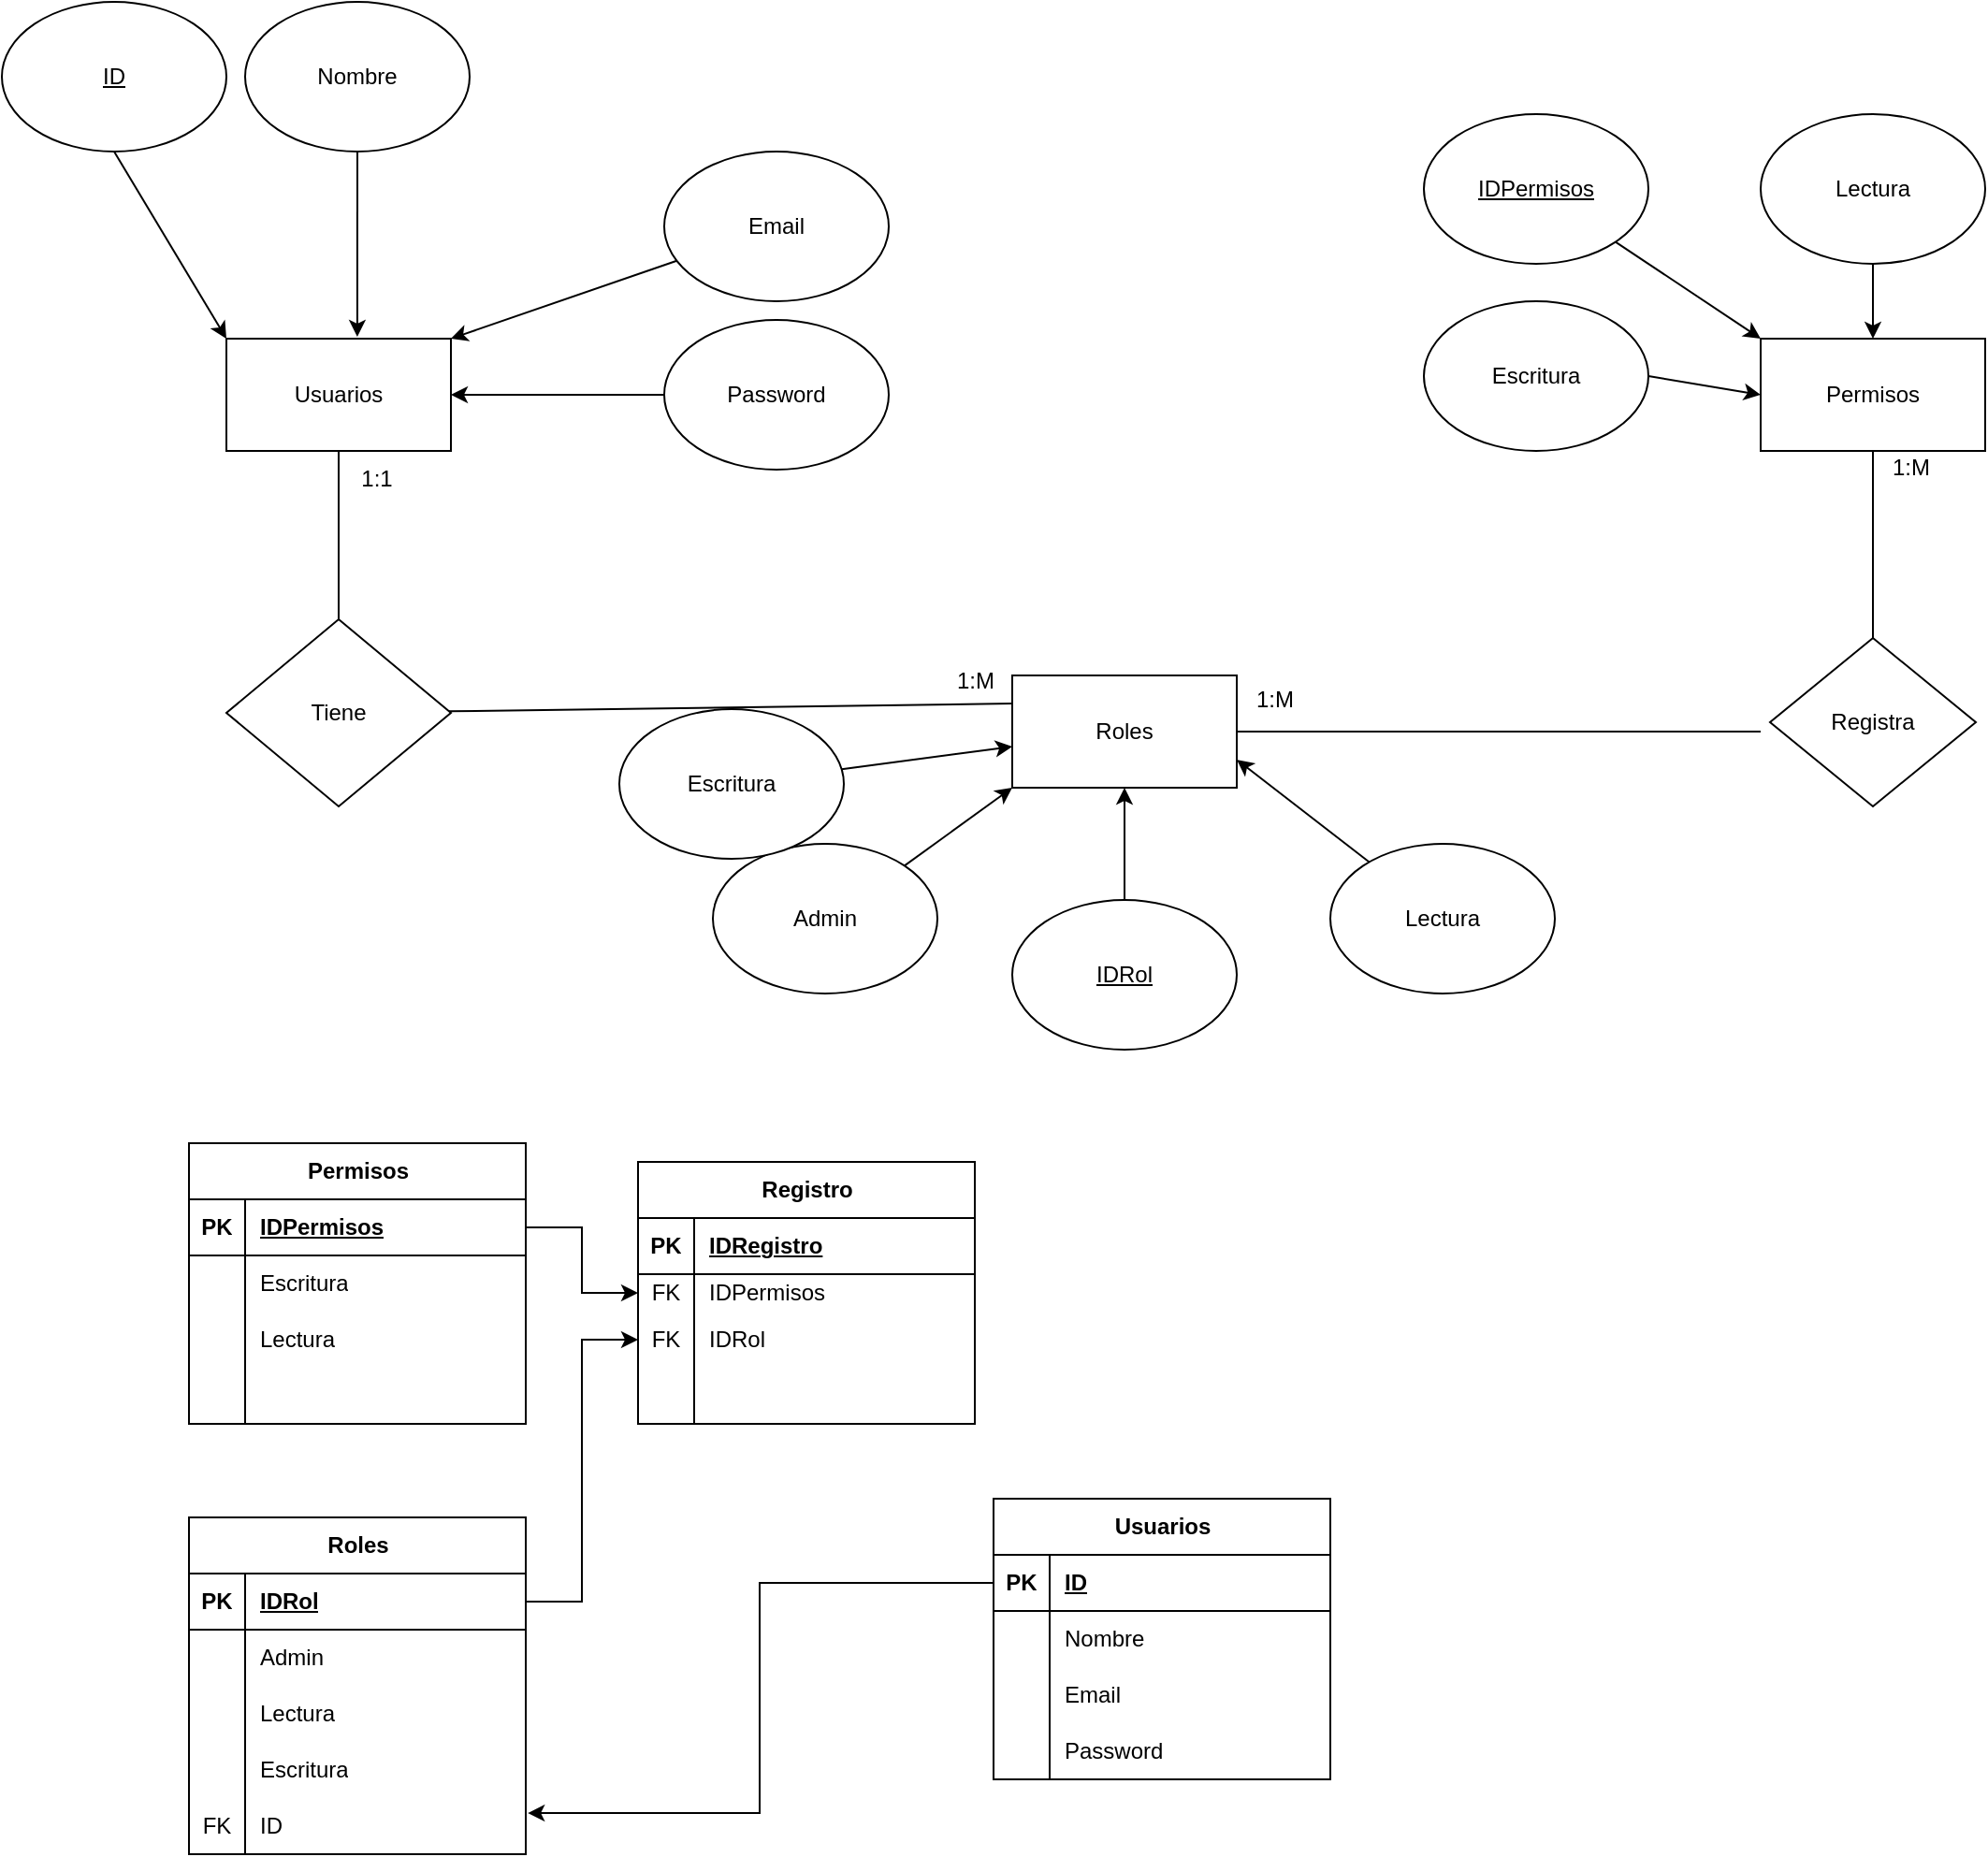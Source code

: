 <mxfile version="22.1.11" type="device">
  <diagram name="Página-1" id="c9V-6BTvO3xzOHSJfLtY">
    <mxGraphModel dx="1434" dy="800" grid="1" gridSize="10" guides="1" tooltips="1" connect="1" arrows="1" fold="1" page="1" pageScale="1" pageWidth="1169" pageHeight="827" math="0" shadow="0">
      <root>
        <mxCell id="0" />
        <mxCell id="1" parent="0" />
        <mxCell id="kAkx5yTJegQmwKcEiF8h-29" style="rounded=0;orthogonalLoop=1;jettySize=auto;html=1;entryX=0.5;entryY=0;entryDx=0;entryDy=0;endArrow=none;endFill=0;" parent="1" source="kAkx5yTJegQmwKcEiF8h-1" target="kAkx5yTJegQmwKcEiF8h-13" edge="1">
          <mxGeometry relative="1" as="geometry" />
        </mxCell>
        <mxCell id="kAkx5yTJegQmwKcEiF8h-1" value="Usuarios" style="rounded=0;whiteSpace=wrap;html=1;" parent="1" vertex="1">
          <mxGeometry x="120" y="330" width="120" height="60" as="geometry" />
        </mxCell>
        <mxCell id="kAkx5yTJegQmwKcEiF8h-8" style="rounded=0;orthogonalLoop=1;jettySize=auto;html=1;exitX=0.5;exitY=1;exitDx=0;exitDy=0;entryX=0;entryY=0;entryDx=0;entryDy=0;" parent="1" source="kAkx5yTJegQmwKcEiF8h-2" target="kAkx5yTJegQmwKcEiF8h-1" edge="1">
          <mxGeometry relative="1" as="geometry" />
        </mxCell>
        <mxCell id="kAkx5yTJegQmwKcEiF8h-2" value="&lt;u&gt;ID&lt;/u&gt;" style="ellipse;whiteSpace=wrap;html=1;" parent="1" vertex="1">
          <mxGeometry y="150" width="120" height="80" as="geometry" />
        </mxCell>
        <mxCell id="kAkx5yTJegQmwKcEiF8h-3" value="Nombre" style="ellipse;whiteSpace=wrap;html=1;" parent="1" vertex="1">
          <mxGeometry x="130" y="150" width="120" height="80" as="geometry" />
        </mxCell>
        <mxCell id="kAkx5yTJegQmwKcEiF8h-11" style="rounded=0;orthogonalLoop=1;jettySize=auto;html=1;entryX=1;entryY=0;entryDx=0;entryDy=0;" parent="1" source="kAkx5yTJegQmwKcEiF8h-5" target="kAkx5yTJegQmwKcEiF8h-1" edge="1">
          <mxGeometry relative="1" as="geometry" />
        </mxCell>
        <mxCell id="kAkx5yTJegQmwKcEiF8h-5" value="Email" style="ellipse;whiteSpace=wrap;html=1;" parent="1" vertex="1">
          <mxGeometry x="354" y="230" width="120" height="80" as="geometry" />
        </mxCell>
        <mxCell id="kAkx5yTJegQmwKcEiF8h-12" style="rounded=0;orthogonalLoop=1;jettySize=auto;html=1;entryX=1;entryY=0.5;entryDx=0;entryDy=0;" parent="1" source="kAkx5yTJegQmwKcEiF8h-6" target="kAkx5yTJegQmwKcEiF8h-1" edge="1">
          <mxGeometry relative="1" as="geometry" />
        </mxCell>
        <mxCell id="kAkx5yTJegQmwKcEiF8h-6" value="Password" style="ellipse;whiteSpace=wrap;html=1;" parent="1" vertex="1">
          <mxGeometry x="354" y="320" width="120" height="80" as="geometry" />
        </mxCell>
        <mxCell id="kAkx5yTJegQmwKcEiF8h-9" style="rounded=0;orthogonalLoop=1;jettySize=auto;html=1;exitX=0.5;exitY=1;exitDx=0;exitDy=0;entryX=0.583;entryY=-0.017;entryDx=0;entryDy=0;entryPerimeter=0;" parent="1" source="kAkx5yTJegQmwKcEiF8h-3" target="kAkx5yTJegQmwKcEiF8h-1" edge="1">
          <mxGeometry relative="1" as="geometry" />
        </mxCell>
        <mxCell id="kAkx5yTJegQmwKcEiF8h-30" style="rounded=0;orthogonalLoop=1;jettySize=auto;html=1;endArrow=none;endFill=0;entryX=0;entryY=0.25;entryDx=0;entryDy=0;" parent="1" source="kAkx5yTJegQmwKcEiF8h-13" target="kAkx5yTJegQmwKcEiF8h-14" edge="1">
          <mxGeometry relative="1" as="geometry">
            <mxPoint x="530" y="530" as="targetPoint" />
          </mxGeometry>
        </mxCell>
        <mxCell id="kAkx5yTJegQmwKcEiF8h-13" value="Tiene" style="rhombus;whiteSpace=wrap;html=1;" parent="1" vertex="1">
          <mxGeometry x="120" y="480" width="120" height="100" as="geometry" />
        </mxCell>
        <mxCell id="kAkx5yTJegQmwKcEiF8h-14" value="Roles" style="rounded=0;whiteSpace=wrap;html=1;" parent="1" vertex="1">
          <mxGeometry x="540" y="510" width="120" height="60" as="geometry" />
        </mxCell>
        <mxCell id="kAkx5yTJegQmwKcEiF8h-32" style="edgeStyle=orthogonalEdgeStyle;rounded=0;orthogonalLoop=1;jettySize=auto;html=1;entryX=0.5;entryY=1;entryDx=0;entryDy=0;endArrow=none;endFill=0;" parent="1" source="kAkx5yTJegQmwKcEiF8h-15" target="kAkx5yTJegQmwKcEiF8h-16" edge="1">
          <mxGeometry relative="1" as="geometry" />
        </mxCell>
        <mxCell id="kAkx5yTJegQmwKcEiF8h-15" value="Registra" style="rhombus;whiteSpace=wrap;html=1;" parent="1" vertex="1">
          <mxGeometry x="945" y="490" width="110" height="90" as="geometry" />
        </mxCell>
        <mxCell id="kAkx5yTJegQmwKcEiF8h-16" value="Permisos" style="rounded=0;whiteSpace=wrap;html=1;" parent="1" vertex="1">
          <mxGeometry x="940" y="330" width="120" height="60" as="geometry" />
        </mxCell>
        <mxCell id="kAkx5yTJegQmwKcEiF8h-21" style="rounded=0;orthogonalLoop=1;jettySize=auto;html=1;entryX=0;entryY=0;entryDx=0;entryDy=0;" parent="1" source="kAkx5yTJegQmwKcEiF8h-17" target="kAkx5yTJegQmwKcEiF8h-16" edge="1">
          <mxGeometry relative="1" as="geometry" />
        </mxCell>
        <mxCell id="kAkx5yTJegQmwKcEiF8h-17" value="&lt;u&gt;IDPermisos&lt;/u&gt;" style="ellipse;whiteSpace=wrap;html=1;" parent="1" vertex="1">
          <mxGeometry x="760" y="210" width="120" height="80" as="geometry" />
        </mxCell>
        <mxCell id="kAkx5yTJegQmwKcEiF8h-22" style="edgeStyle=orthogonalEdgeStyle;rounded=0;orthogonalLoop=1;jettySize=auto;html=1;entryX=0.5;entryY=0;entryDx=0;entryDy=0;" parent="1" source="kAkx5yTJegQmwKcEiF8h-18" target="kAkx5yTJegQmwKcEiF8h-16" edge="1">
          <mxGeometry relative="1" as="geometry" />
        </mxCell>
        <mxCell id="kAkx5yTJegQmwKcEiF8h-18" value="Lectura" style="ellipse;whiteSpace=wrap;html=1;" parent="1" vertex="1">
          <mxGeometry x="940" y="210" width="120" height="80" as="geometry" />
        </mxCell>
        <mxCell id="kAkx5yTJegQmwKcEiF8h-20" style="rounded=0;orthogonalLoop=1;jettySize=auto;html=1;exitX=1;exitY=0.5;exitDx=0;exitDy=0;entryX=0;entryY=0.5;entryDx=0;entryDy=0;" parent="1" source="kAkx5yTJegQmwKcEiF8h-19" target="kAkx5yTJegQmwKcEiF8h-16" edge="1">
          <mxGeometry relative="1" as="geometry" />
        </mxCell>
        <mxCell id="kAkx5yTJegQmwKcEiF8h-19" value="Escritura" style="ellipse;whiteSpace=wrap;html=1;" parent="1" vertex="1">
          <mxGeometry x="760" y="310" width="120" height="80" as="geometry" />
        </mxCell>
        <mxCell id="kAkx5yTJegQmwKcEiF8h-26" style="rounded=0;orthogonalLoop=1;jettySize=auto;html=1;exitX=1;exitY=0;exitDx=0;exitDy=0;entryX=0;entryY=1;entryDx=0;entryDy=0;" parent="1" source="kAkx5yTJegQmwKcEiF8h-23" target="kAkx5yTJegQmwKcEiF8h-14" edge="1">
          <mxGeometry relative="1" as="geometry" />
        </mxCell>
        <mxCell id="kAkx5yTJegQmwKcEiF8h-23" value="Admin" style="ellipse;whiteSpace=wrap;html=1;" parent="1" vertex="1">
          <mxGeometry x="380" y="600" width="120" height="80" as="geometry" />
        </mxCell>
        <mxCell id="kAkx5yTJegQmwKcEiF8h-27" style="edgeStyle=orthogonalEdgeStyle;rounded=0;orthogonalLoop=1;jettySize=auto;html=1;exitX=0.5;exitY=0;exitDx=0;exitDy=0;entryX=0.5;entryY=1;entryDx=0;entryDy=0;" parent="1" source="kAkx5yTJegQmwKcEiF8h-24" target="kAkx5yTJegQmwKcEiF8h-14" edge="1">
          <mxGeometry relative="1" as="geometry" />
        </mxCell>
        <mxCell id="kAkx5yTJegQmwKcEiF8h-24" value="&lt;u&gt;IDRol&lt;/u&gt;" style="ellipse;whiteSpace=wrap;html=1;" parent="1" vertex="1">
          <mxGeometry x="540" y="630" width="120" height="80" as="geometry" />
        </mxCell>
        <mxCell id="kAkx5yTJegQmwKcEiF8h-28" style="rounded=0;orthogonalLoop=1;jettySize=auto;html=1;entryX=1;entryY=0.75;entryDx=0;entryDy=0;" parent="1" source="kAkx5yTJegQmwKcEiF8h-25" target="kAkx5yTJegQmwKcEiF8h-14" edge="1">
          <mxGeometry relative="1" as="geometry" />
        </mxCell>
        <mxCell id="kAkx5yTJegQmwKcEiF8h-25" value="Lectura" style="ellipse;whiteSpace=wrap;html=1;" parent="1" vertex="1">
          <mxGeometry x="710" y="600" width="120" height="80" as="geometry" />
        </mxCell>
        <mxCell id="kAkx5yTJegQmwKcEiF8h-31" style="rounded=0;orthogonalLoop=1;jettySize=auto;html=1;startArrow=none;startFill=0;endArrow=none;endFill=0;" parent="1" source="kAkx5yTJegQmwKcEiF8h-14" edge="1">
          <mxGeometry relative="1" as="geometry">
            <mxPoint x="940" y="540" as="targetPoint" />
          </mxGeometry>
        </mxCell>
        <mxCell id="kAkx5yTJegQmwKcEiF8h-33" value="1:1" style="text;html=1;align=center;verticalAlign=middle;resizable=0;points=[];autosize=1;strokeColor=none;fillColor=none;" parent="1" vertex="1">
          <mxGeometry x="180" y="390" width="40" height="30" as="geometry" />
        </mxCell>
        <mxCell id="kAkx5yTJegQmwKcEiF8h-34" value="1:M" style="text;html=1;align=center;verticalAlign=middle;resizable=0;points=[];autosize=1;strokeColor=none;fillColor=none;" parent="1" vertex="1">
          <mxGeometry x="500" y="498" width="40" height="30" as="geometry" />
        </mxCell>
        <mxCell id="kAkx5yTJegQmwKcEiF8h-35" value="1:M" style="text;html=1;align=center;verticalAlign=middle;resizable=0;points=[];autosize=1;strokeColor=none;fillColor=none;" parent="1" vertex="1">
          <mxGeometry x="660" y="508" width="40" height="30" as="geometry" />
        </mxCell>
        <mxCell id="kAkx5yTJegQmwKcEiF8h-36" value="1:M" style="text;html=1;align=center;verticalAlign=middle;resizable=0;points=[];autosize=1;strokeColor=none;fillColor=none;" parent="1" vertex="1">
          <mxGeometry x="1000" y="384" width="40" height="30" as="geometry" />
        </mxCell>
        <mxCell id="kAkx5yTJegQmwKcEiF8h-39" value="Permisos" style="shape=table;startSize=30;container=1;collapsible=1;childLayout=tableLayout;fixedRows=1;rowLines=0;fontStyle=1;align=center;resizeLast=1;html=1;" parent="1" vertex="1">
          <mxGeometry x="100" y="760" width="180" height="150" as="geometry">
            <mxRectangle x="20" y="750" width="90" height="30" as="alternateBounds" />
          </mxGeometry>
        </mxCell>
        <mxCell id="kAkx5yTJegQmwKcEiF8h-40" value="" style="shape=tableRow;horizontal=0;startSize=0;swimlaneHead=0;swimlaneBody=0;fillColor=none;collapsible=0;dropTarget=0;points=[[0,0.5],[1,0.5]];portConstraint=eastwest;top=0;left=0;right=0;bottom=1;" parent="kAkx5yTJegQmwKcEiF8h-39" vertex="1">
          <mxGeometry y="30" width="180" height="30" as="geometry" />
        </mxCell>
        <mxCell id="kAkx5yTJegQmwKcEiF8h-41" value="PK" style="shape=partialRectangle;connectable=0;fillColor=none;top=0;left=0;bottom=0;right=0;fontStyle=1;overflow=hidden;whiteSpace=wrap;html=1;" parent="kAkx5yTJegQmwKcEiF8h-40" vertex="1">
          <mxGeometry width="30" height="30" as="geometry">
            <mxRectangle width="30" height="30" as="alternateBounds" />
          </mxGeometry>
        </mxCell>
        <mxCell id="kAkx5yTJegQmwKcEiF8h-42" value="IDPermisos" style="shape=partialRectangle;connectable=0;fillColor=none;top=0;left=0;bottom=0;right=0;align=left;spacingLeft=6;fontStyle=5;overflow=hidden;whiteSpace=wrap;html=1;" parent="kAkx5yTJegQmwKcEiF8h-40" vertex="1">
          <mxGeometry x="30" width="150" height="30" as="geometry">
            <mxRectangle width="150" height="30" as="alternateBounds" />
          </mxGeometry>
        </mxCell>
        <mxCell id="kAkx5yTJegQmwKcEiF8h-43" value="" style="shape=tableRow;horizontal=0;startSize=0;swimlaneHead=0;swimlaneBody=0;fillColor=none;collapsible=0;dropTarget=0;points=[[0,0.5],[1,0.5]];portConstraint=eastwest;top=0;left=0;right=0;bottom=0;" parent="kAkx5yTJegQmwKcEiF8h-39" vertex="1">
          <mxGeometry y="60" width="180" height="30" as="geometry" />
        </mxCell>
        <mxCell id="kAkx5yTJegQmwKcEiF8h-44" value="" style="shape=partialRectangle;connectable=0;fillColor=none;top=0;left=0;bottom=0;right=0;editable=1;overflow=hidden;whiteSpace=wrap;html=1;" parent="kAkx5yTJegQmwKcEiF8h-43" vertex="1">
          <mxGeometry width="30" height="30" as="geometry">
            <mxRectangle width="30" height="30" as="alternateBounds" />
          </mxGeometry>
        </mxCell>
        <mxCell id="kAkx5yTJegQmwKcEiF8h-45" value="Escritura" style="shape=partialRectangle;connectable=0;fillColor=none;top=0;left=0;bottom=0;right=0;align=left;spacingLeft=6;overflow=hidden;whiteSpace=wrap;html=1;" parent="kAkx5yTJegQmwKcEiF8h-43" vertex="1">
          <mxGeometry x="30" width="150" height="30" as="geometry">
            <mxRectangle width="150" height="30" as="alternateBounds" />
          </mxGeometry>
        </mxCell>
        <mxCell id="kAkx5yTJegQmwKcEiF8h-46" value="" style="shape=tableRow;horizontal=0;startSize=0;swimlaneHead=0;swimlaneBody=0;fillColor=none;collapsible=0;dropTarget=0;points=[[0,0.5],[1,0.5]];portConstraint=eastwest;top=0;left=0;right=0;bottom=0;" parent="kAkx5yTJegQmwKcEiF8h-39" vertex="1">
          <mxGeometry y="90" width="180" height="30" as="geometry" />
        </mxCell>
        <mxCell id="kAkx5yTJegQmwKcEiF8h-47" value="" style="shape=partialRectangle;connectable=0;fillColor=none;top=0;left=0;bottom=0;right=0;editable=1;overflow=hidden;whiteSpace=wrap;html=1;" parent="kAkx5yTJegQmwKcEiF8h-46" vertex="1">
          <mxGeometry width="30" height="30" as="geometry">
            <mxRectangle width="30" height="30" as="alternateBounds" />
          </mxGeometry>
        </mxCell>
        <mxCell id="kAkx5yTJegQmwKcEiF8h-48" value="Lectura" style="shape=partialRectangle;connectable=0;fillColor=none;top=0;left=0;bottom=0;right=0;align=left;spacingLeft=6;overflow=hidden;whiteSpace=wrap;html=1;" parent="kAkx5yTJegQmwKcEiF8h-46" vertex="1">
          <mxGeometry x="30" width="150" height="30" as="geometry">
            <mxRectangle width="150" height="30" as="alternateBounds" />
          </mxGeometry>
        </mxCell>
        <mxCell id="kAkx5yTJegQmwKcEiF8h-49" value="" style="shape=tableRow;horizontal=0;startSize=0;swimlaneHead=0;swimlaneBody=0;fillColor=none;collapsible=0;dropTarget=0;points=[[0,0.5],[1,0.5]];portConstraint=eastwest;top=0;left=0;right=0;bottom=0;" parent="kAkx5yTJegQmwKcEiF8h-39" vertex="1">
          <mxGeometry y="120" width="180" height="30" as="geometry" />
        </mxCell>
        <mxCell id="kAkx5yTJegQmwKcEiF8h-50" value="" style="shape=partialRectangle;connectable=0;fillColor=none;top=0;left=0;bottom=0;right=0;editable=1;overflow=hidden;whiteSpace=wrap;html=1;" parent="kAkx5yTJegQmwKcEiF8h-49" vertex="1">
          <mxGeometry width="30" height="30" as="geometry">
            <mxRectangle width="30" height="30" as="alternateBounds" />
          </mxGeometry>
        </mxCell>
        <mxCell id="kAkx5yTJegQmwKcEiF8h-51" value="" style="shape=partialRectangle;connectable=0;fillColor=none;top=0;left=0;bottom=0;right=0;align=left;spacingLeft=6;overflow=hidden;whiteSpace=wrap;html=1;" parent="kAkx5yTJegQmwKcEiF8h-49" vertex="1">
          <mxGeometry x="30" width="150" height="30" as="geometry">
            <mxRectangle width="150" height="30" as="alternateBounds" />
          </mxGeometry>
        </mxCell>
        <mxCell id="kAkx5yTJegQmwKcEiF8h-53" value="Roles" style="shape=table;startSize=30;container=1;collapsible=1;childLayout=tableLayout;fixedRows=1;rowLines=0;fontStyle=1;align=center;resizeLast=1;html=1;" parent="1" vertex="1">
          <mxGeometry x="100" y="960" width="180" height="180" as="geometry" />
        </mxCell>
        <mxCell id="kAkx5yTJegQmwKcEiF8h-54" value="" style="shape=tableRow;horizontal=0;startSize=0;swimlaneHead=0;swimlaneBody=0;fillColor=none;collapsible=0;dropTarget=0;points=[[0,0.5],[1,0.5]];portConstraint=eastwest;top=0;left=0;right=0;bottom=1;" parent="kAkx5yTJegQmwKcEiF8h-53" vertex="1">
          <mxGeometry y="30" width="180" height="30" as="geometry" />
        </mxCell>
        <mxCell id="kAkx5yTJegQmwKcEiF8h-55" value="PK" style="shape=partialRectangle;connectable=0;fillColor=none;top=0;left=0;bottom=0;right=0;fontStyle=1;overflow=hidden;whiteSpace=wrap;html=1;" parent="kAkx5yTJegQmwKcEiF8h-54" vertex="1">
          <mxGeometry width="30" height="30" as="geometry">
            <mxRectangle width="30" height="30" as="alternateBounds" />
          </mxGeometry>
        </mxCell>
        <mxCell id="kAkx5yTJegQmwKcEiF8h-56" value="IDRol" style="shape=partialRectangle;connectable=0;fillColor=none;top=0;left=0;bottom=0;right=0;align=left;spacingLeft=6;fontStyle=5;overflow=hidden;whiteSpace=wrap;html=1;" parent="kAkx5yTJegQmwKcEiF8h-54" vertex="1">
          <mxGeometry x="30" width="150" height="30" as="geometry">
            <mxRectangle width="150" height="30" as="alternateBounds" />
          </mxGeometry>
        </mxCell>
        <mxCell id="kAkx5yTJegQmwKcEiF8h-57" value="" style="shape=tableRow;horizontal=0;startSize=0;swimlaneHead=0;swimlaneBody=0;fillColor=none;collapsible=0;dropTarget=0;points=[[0,0.5],[1,0.5]];portConstraint=eastwest;top=0;left=0;right=0;bottom=0;" parent="kAkx5yTJegQmwKcEiF8h-53" vertex="1">
          <mxGeometry y="60" width="180" height="30" as="geometry" />
        </mxCell>
        <mxCell id="kAkx5yTJegQmwKcEiF8h-58" value="" style="shape=partialRectangle;connectable=0;fillColor=none;top=0;left=0;bottom=0;right=0;editable=1;overflow=hidden;whiteSpace=wrap;html=1;" parent="kAkx5yTJegQmwKcEiF8h-57" vertex="1">
          <mxGeometry width="30" height="30" as="geometry">
            <mxRectangle width="30" height="30" as="alternateBounds" />
          </mxGeometry>
        </mxCell>
        <mxCell id="kAkx5yTJegQmwKcEiF8h-59" value="Admin" style="shape=partialRectangle;connectable=0;fillColor=none;top=0;left=0;bottom=0;right=0;align=left;spacingLeft=6;overflow=hidden;whiteSpace=wrap;html=1;" parent="kAkx5yTJegQmwKcEiF8h-57" vertex="1">
          <mxGeometry x="30" width="150" height="30" as="geometry">
            <mxRectangle width="150" height="30" as="alternateBounds" />
          </mxGeometry>
        </mxCell>
        <mxCell id="bF0xZEjg1iMYaEDjIFe1-5" value="" style="shape=tableRow;horizontal=0;startSize=0;swimlaneHead=0;swimlaneBody=0;fillColor=none;collapsible=0;dropTarget=0;points=[[0,0.5],[1,0.5]];portConstraint=eastwest;top=0;left=0;right=0;bottom=0;" vertex="1" parent="kAkx5yTJegQmwKcEiF8h-53">
          <mxGeometry y="90" width="180" height="30" as="geometry" />
        </mxCell>
        <mxCell id="bF0xZEjg1iMYaEDjIFe1-6" value="" style="shape=partialRectangle;connectable=0;fillColor=none;top=0;left=0;bottom=0;right=0;editable=1;overflow=hidden;whiteSpace=wrap;html=1;" vertex="1" parent="bF0xZEjg1iMYaEDjIFe1-5">
          <mxGeometry width="30" height="30" as="geometry">
            <mxRectangle width="30" height="30" as="alternateBounds" />
          </mxGeometry>
        </mxCell>
        <mxCell id="bF0xZEjg1iMYaEDjIFe1-7" value="Lectura" style="shape=partialRectangle;connectable=0;fillColor=none;top=0;left=0;bottom=0;right=0;align=left;spacingLeft=6;overflow=hidden;whiteSpace=wrap;html=1;" vertex="1" parent="bF0xZEjg1iMYaEDjIFe1-5">
          <mxGeometry x="30" width="150" height="30" as="geometry">
            <mxRectangle width="150" height="30" as="alternateBounds" />
          </mxGeometry>
        </mxCell>
        <mxCell id="kAkx5yTJegQmwKcEiF8h-60" value="" style="shape=tableRow;horizontal=0;startSize=0;swimlaneHead=0;swimlaneBody=0;fillColor=none;collapsible=0;dropTarget=0;points=[[0,0.5],[1,0.5]];portConstraint=eastwest;top=0;left=0;right=0;bottom=0;" parent="kAkx5yTJegQmwKcEiF8h-53" vertex="1">
          <mxGeometry y="120" width="180" height="30" as="geometry" />
        </mxCell>
        <mxCell id="kAkx5yTJegQmwKcEiF8h-61" value="" style="shape=partialRectangle;connectable=0;fillColor=none;top=0;left=0;bottom=0;right=0;editable=1;overflow=hidden;whiteSpace=wrap;html=1;" parent="kAkx5yTJegQmwKcEiF8h-60" vertex="1">
          <mxGeometry width="30" height="30" as="geometry">
            <mxRectangle width="30" height="30" as="alternateBounds" />
          </mxGeometry>
        </mxCell>
        <mxCell id="kAkx5yTJegQmwKcEiF8h-62" value="Escritura" style="shape=partialRectangle;connectable=0;fillColor=none;top=0;left=0;bottom=0;right=0;align=left;spacingLeft=6;overflow=hidden;whiteSpace=wrap;html=1;" parent="kAkx5yTJegQmwKcEiF8h-60" vertex="1">
          <mxGeometry x="30" width="150" height="30" as="geometry">
            <mxRectangle width="150" height="30" as="alternateBounds" />
          </mxGeometry>
        </mxCell>
        <mxCell id="kAkx5yTJegQmwKcEiF8h-63" value="" style="shape=tableRow;horizontal=0;startSize=0;swimlaneHead=0;swimlaneBody=0;fillColor=none;collapsible=0;dropTarget=0;points=[[0,0.5],[1,0.5]];portConstraint=eastwest;top=0;left=0;right=0;bottom=0;" parent="kAkx5yTJegQmwKcEiF8h-53" vertex="1">
          <mxGeometry y="150" width="180" height="30" as="geometry" />
        </mxCell>
        <mxCell id="kAkx5yTJegQmwKcEiF8h-64" value="FK" style="shape=partialRectangle;connectable=0;fillColor=none;top=0;left=0;bottom=0;right=0;editable=1;overflow=hidden;whiteSpace=wrap;html=1;" parent="kAkx5yTJegQmwKcEiF8h-63" vertex="1">
          <mxGeometry width="30" height="30" as="geometry">
            <mxRectangle width="30" height="30" as="alternateBounds" />
          </mxGeometry>
        </mxCell>
        <mxCell id="kAkx5yTJegQmwKcEiF8h-65" value="ID" style="shape=partialRectangle;connectable=0;fillColor=none;top=0;left=0;bottom=0;right=0;align=left;spacingLeft=6;overflow=hidden;whiteSpace=wrap;html=1;" parent="kAkx5yTJegQmwKcEiF8h-63" vertex="1">
          <mxGeometry x="30" width="150" height="30" as="geometry">
            <mxRectangle width="150" height="30" as="alternateBounds" />
          </mxGeometry>
        </mxCell>
        <mxCell id="kAkx5yTJegQmwKcEiF8h-66" value="Usuarios" style="shape=table;startSize=30;container=1;collapsible=1;childLayout=tableLayout;fixedRows=1;rowLines=0;fontStyle=1;align=center;resizeLast=1;html=1;" parent="1" vertex="1">
          <mxGeometry x="530" y="950" width="180" height="150" as="geometry" />
        </mxCell>
        <mxCell id="kAkx5yTJegQmwKcEiF8h-67" value="" style="shape=tableRow;horizontal=0;startSize=0;swimlaneHead=0;swimlaneBody=0;fillColor=none;collapsible=0;dropTarget=0;points=[[0,0.5],[1,0.5]];portConstraint=eastwest;top=0;left=0;right=0;bottom=1;" parent="kAkx5yTJegQmwKcEiF8h-66" vertex="1">
          <mxGeometry y="30" width="180" height="30" as="geometry" />
        </mxCell>
        <mxCell id="kAkx5yTJegQmwKcEiF8h-68" value="PK" style="shape=partialRectangle;connectable=0;fillColor=none;top=0;left=0;bottom=0;right=0;fontStyle=1;overflow=hidden;whiteSpace=wrap;html=1;" parent="kAkx5yTJegQmwKcEiF8h-67" vertex="1">
          <mxGeometry width="30" height="30" as="geometry">
            <mxRectangle width="30" height="30" as="alternateBounds" />
          </mxGeometry>
        </mxCell>
        <mxCell id="kAkx5yTJegQmwKcEiF8h-69" value="ID" style="shape=partialRectangle;connectable=0;fillColor=none;top=0;left=0;bottom=0;right=0;align=left;spacingLeft=6;fontStyle=5;overflow=hidden;whiteSpace=wrap;html=1;" parent="kAkx5yTJegQmwKcEiF8h-67" vertex="1">
          <mxGeometry x="30" width="150" height="30" as="geometry">
            <mxRectangle width="150" height="30" as="alternateBounds" />
          </mxGeometry>
        </mxCell>
        <mxCell id="kAkx5yTJegQmwKcEiF8h-70" value="" style="shape=tableRow;horizontal=0;startSize=0;swimlaneHead=0;swimlaneBody=0;fillColor=none;collapsible=0;dropTarget=0;points=[[0,0.5],[1,0.5]];portConstraint=eastwest;top=0;left=0;right=0;bottom=0;" parent="kAkx5yTJegQmwKcEiF8h-66" vertex="1">
          <mxGeometry y="60" width="180" height="30" as="geometry" />
        </mxCell>
        <mxCell id="kAkx5yTJegQmwKcEiF8h-71" value="" style="shape=partialRectangle;connectable=0;fillColor=none;top=0;left=0;bottom=0;right=0;editable=1;overflow=hidden;whiteSpace=wrap;html=1;" parent="kAkx5yTJegQmwKcEiF8h-70" vertex="1">
          <mxGeometry width="30" height="30" as="geometry">
            <mxRectangle width="30" height="30" as="alternateBounds" />
          </mxGeometry>
        </mxCell>
        <mxCell id="kAkx5yTJegQmwKcEiF8h-72" value="Nombre" style="shape=partialRectangle;connectable=0;fillColor=none;top=0;left=0;bottom=0;right=0;align=left;spacingLeft=6;overflow=hidden;whiteSpace=wrap;html=1;" parent="kAkx5yTJegQmwKcEiF8h-70" vertex="1">
          <mxGeometry x="30" width="150" height="30" as="geometry">
            <mxRectangle width="150" height="30" as="alternateBounds" />
          </mxGeometry>
        </mxCell>
        <mxCell id="kAkx5yTJegQmwKcEiF8h-73" value="" style="shape=tableRow;horizontal=0;startSize=0;swimlaneHead=0;swimlaneBody=0;fillColor=none;collapsible=0;dropTarget=0;points=[[0,0.5],[1,0.5]];portConstraint=eastwest;top=0;left=0;right=0;bottom=0;" parent="kAkx5yTJegQmwKcEiF8h-66" vertex="1">
          <mxGeometry y="90" width="180" height="30" as="geometry" />
        </mxCell>
        <mxCell id="kAkx5yTJegQmwKcEiF8h-74" value="" style="shape=partialRectangle;connectable=0;fillColor=none;top=0;left=0;bottom=0;right=0;editable=1;overflow=hidden;whiteSpace=wrap;html=1;" parent="kAkx5yTJegQmwKcEiF8h-73" vertex="1">
          <mxGeometry width="30" height="30" as="geometry">
            <mxRectangle width="30" height="30" as="alternateBounds" />
          </mxGeometry>
        </mxCell>
        <mxCell id="kAkx5yTJegQmwKcEiF8h-75" value="Email" style="shape=partialRectangle;connectable=0;fillColor=none;top=0;left=0;bottom=0;right=0;align=left;spacingLeft=6;overflow=hidden;whiteSpace=wrap;html=1;" parent="kAkx5yTJegQmwKcEiF8h-73" vertex="1">
          <mxGeometry x="30" width="150" height="30" as="geometry">
            <mxRectangle width="150" height="30" as="alternateBounds" />
          </mxGeometry>
        </mxCell>
        <mxCell id="kAkx5yTJegQmwKcEiF8h-76" value="" style="shape=tableRow;horizontal=0;startSize=0;swimlaneHead=0;swimlaneBody=0;fillColor=none;collapsible=0;dropTarget=0;points=[[0,0.5],[1,0.5]];portConstraint=eastwest;top=0;left=0;right=0;bottom=0;" parent="kAkx5yTJegQmwKcEiF8h-66" vertex="1">
          <mxGeometry y="120" width="180" height="30" as="geometry" />
        </mxCell>
        <mxCell id="kAkx5yTJegQmwKcEiF8h-77" value="" style="shape=partialRectangle;connectable=0;fillColor=none;top=0;left=0;bottom=0;right=0;editable=1;overflow=hidden;whiteSpace=wrap;html=1;" parent="kAkx5yTJegQmwKcEiF8h-76" vertex="1">
          <mxGeometry width="30" height="30" as="geometry">
            <mxRectangle width="30" height="30" as="alternateBounds" />
          </mxGeometry>
        </mxCell>
        <mxCell id="kAkx5yTJegQmwKcEiF8h-78" value="Password" style="shape=partialRectangle;connectable=0;fillColor=none;top=0;left=0;bottom=0;right=0;align=left;spacingLeft=6;overflow=hidden;whiteSpace=wrap;html=1;" parent="kAkx5yTJegQmwKcEiF8h-76" vertex="1">
          <mxGeometry x="30" width="150" height="30" as="geometry">
            <mxRectangle width="150" height="30" as="alternateBounds" />
          </mxGeometry>
        </mxCell>
        <mxCell id="kAkx5yTJegQmwKcEiF8h-80" value="Registro" style="shape=table;startSize=30;container=1;collapsible=1;childLayout=tableLayout;fixedRows=1;rowLines=0;fontStyle=1;align=center;resizeLast=1;html=1;" parent="1" vertex="1">
          <mxGeometry x="340" y="770" width="180" height="140" as="geometry" />
        </mxCell>
        <mxCell id="kAkx5yTJegQmwKcEiF8h-81" value="" style="shape=tableRow;horizontal=0;startSize=0;swimlaneHead=0;swimlaneBody=0;fillColor=none;collapsible=0;dropTarget=0;points=[[0,0.5],[1,0.5]];portConstraint=eastwest;top=0;left=0;right=0;bottom=1;" parent="kAkx5yTJegQmwKcEiF8h-80" vertex="1">
          <mxGeometry y="30" width="180" height="30" as="geometry" />
        </mxCell>
        <mxCell id="kAkx5yTJegQmwKcEiF8h-82" value="PK" style="shape=partialRectangle;connectable=0;fillColor=none;top=0;left=0;bottom=0;right=0;fontStyle=1;overflow=hidden;whiteSpace=wrap;html=1;" parent="kAkx5yTJegQmwKcEiF8h-81" vertex="1">
          <mxGeometry width="30" height="30" as="geometry">
            <mxRectangle width="30" height="30" as="alternateBounds" />
          </mxGeometry>
        </mxCell>
        <mxCell id="kAkx5yTJegQmwKcEiF8h-83" value="IDRegistro" style="shape=partialRectangle;connectable=0;fillColor=none;top=0;left=0;bottom=0;right=0;align=left;spacingLeft=6;fontStyle=5;overflow=hidden;whiteSpace=wrap;html=1;" parent="kAkx5yTJegQmwKcEiF8h-81" vertex="1">
          <mxGeometry x="30" width="150" height="30" as="geometry">
            <mxRectangle width="150" height="30" as="alternateBounds" />
          </mxGeometry>
        </mxCell>
        <mxCell id="kAkx5yTJegQmwKcEiF8h-84" value="" style="shape=tableRow;horizontal=0;startSize=0;swimlaneHead=0;swimlaneBody=0;fillColor=none;collapsible=0;dropTarget=0;points=[[0,0.5],[1,0.5]];portConstraint=eastwest;top=0;left=0;right=0;bottom=0;" parent="kAkx5yTJegQmwKcEiF8h-80" vertex="1">
          <mxGeometry y="60" width="180" height="20" as="geometry" />
        </mxCell>
        <mxCell id="kAkx5yTJegQmwKcEiF8h-85" value="FK" style="shape=partialRectangle;connectable=0;fillColor=none;top=0;left=0;bottom=0;right=0;editable=1;overflow=hidden;whiteSpace=wrap;html=1;" parent="kAkx5yTJegQmwKcEiF8h-84" vertex="1">
          <mxGeometry width="30" height="20" as="geometry">
            <mxRectangle width="30" height="20" as="alternateBounds" />
          </mxGeometry>
        </mxCell>
        <mxCell id="kAkx5yTJegQmwKcEiF8h-86" value="IDPermisos" style="shape=partialRectangle;connectable=0;fillColor=none;top=0;left=0;bottom=0;right=0;align=left;spacingLeft=6;overflow=hidden;whiteSpace=wrap;html=1;" parent="kAkx5yTJegQmwKcEiF8h-84" vertex="1">
          <mxGeometry x="30" width="150" height="20" as="geometry">
            <mxRectangle width="150" height="20" as="alternateBounds" />
          </mxGeometry>
        </mxCell>
        <mxCell id="kAkx5yTJegQmwKcEiF8h-87" value="" style="shape=tableRow;horizontal=0;startSize=0;swimlaneHead=0;swimlaneBody=0;fillColor=none;collapsible=0;dropTarget=0;points=[[0,0.5],[1,0.5]];portConstraint=eastwest;top=0;left=0;right=0;bottom=0;" parent="kAkx5yTJegQmwKcEiF8h-80" vertex="1">
          <mxGeometry y="80" width="180" height="30" as="geometry" />
        </mxCell>
        <mxCell id="kAkx5yTJegQmwKcEiF8h-88" value="FK" style="shape=partialRectangle;connectable=0;fillColor=none;top=0;left=0;bottom=0;right=0;editable=1;overflow=hidden;whiteSpace=wrap;html=1;" parent="kAkx5yTJegQmwKcEiF8h-87" vertex="1">
          <mxGeometry width="30" height="30" as="geometry">
            <mxRectangle width="30" height="30" as="alternateBounds" />
          </mxGeometry>
        </mxCell>
        <mxCell id="kAkx5yTJegQmwKcEiF8h-89" value="IDRol" style="shape=partialRectangle;connectable=0;fillColor=none;top=0;left=0;bottom=0;right=0;align=left;spacingLeft=6;overflow=hidden;whiteSpace=wrap;html=1;" parent="kAkx5yTJegQmwKcEiF8h-87" vertex="1">
          <mxGeometry x="30" width="150" height="30" as="geometry">
            <mxRectangle width="150" height="30" as="alternateBounds" />
          </mxGeometry>
        </mxCell>
        <mxCell id="kAkx5yTJegQmwKcEiF8h-90" value="" style="shape=tableRow;horizontal=0;startSize=0;swimlaneHead=0;swimlaneBody=0;fillColor=none;collapsible=0;dropTarget=0;points=[[0,0.5],[1,0.5]];portConstraint=eastwest;top=0;left=0;right=0;bottom=0;" parent="kAkx5yTJegQmwKcEiF8h-80" vertex="1">
          <mxGeometry y="110" width="180" height="30" as="geometry" />
        </mxCell>
        <mxCell id="kAkx5yTJegQmwKcEiF8h-91" value="" style="shape=partialRectangle;connectable=0;fillColor=none;top=0;left=0;bottom=0;right=0;editable=1;overflow=hidden;whiteSpace=wrap;html=1;" parent="kAkx5yTJegQmwKcEiF8h-90" vertex="1">
          <mxGeometry width="30" height="30" as="geometry">
            <mxRectangle width="30" height="30" as="alternateBounds" />
          </mxGeometry>
        </mxCell>
        <mxCell id="kAkx5yTJegQmwKcEiF8h-92" value="" style="shape=partialRectangle;connectable=0;fillColor=none;top=0;left=0;bottom=0;right=0;align=left;spacingLeft=6;overflow=hidden;whiteSpace=wrap;html=1;" parent="kAkx5yTJegQmwKcEiF8h-90" vertex="1">
          <mxGeometry x="30" width="150" height="30" as="geometry">
            <mxRectangle width="150" height="30" as="alternateBounds" />
          </mxGeometry>
        </mxCell>
        <mxCell id="kAkx5yTJegQmwKcEiF8h-95" style="edgeStyle=orthogonalEdgeStyle;rounded=0;orthogonalLoop=1;jettySize=auto;html=1;entryX=1.006;entryY=0.267;entryDx=0;entryDy=0;entryPerimeter=0;" parent="1" source="kAkx5yTJegQmwKcEiF8h-67" target="kAkx5yTJegQmwKcEiF8h-63" edge="1">
          <mxGeometry relative="1" as="geometry">
            <mxPoint x="340" y="1090" as="targetPoint" />
          </mxGeometry>
        </mxCell>
        <mxCell id="kAkx5yTJegQmwKcEiF8h-108" style="edgeStyle=orthogonalEdgeStyle;rounded=0;orthogonalLoop=1;jettySize=auto;html=1;" parent="1" source="kAkx5yTJegQmwKcEiF8h-54" target="kAkx5yTJegQmwKcEiF8h-87" edge="1">
          <mxGeometry relative="1" as="geometry" />
        </mxCell>
        <mxCell id="kAkx5yTJegQmwKcEiF8h-109" style="edgeStyle=orthogonalEdgeStyle;rounded=0;orthogonalLoop=1;jettySize=auto;html=1;" parent="1" source="kAkx5yTJegQmwKcEiF8h-40" target="kAkx5yTJegQmwKcEiF8h-84" edge="1">
          <mxGeometry relative="1" as="geometry" />
        </mxCell>
        <mxCell id="bF0xZEjg1iMYaEDjIFe1-2" value="" style="rounded=0;orthogonalLoop=1;jettySize=auto;html=1;" edge="1" parent="1" source="bF0xZEjg1iMYaEDjIFe1-1" target="kAkx5yTJegQmwKcEiF8h-14">
          <mxGeometry relative="1" as="geometry" />
        </mxCell>
        <mxCell id="bF0xZEjg1iMYaEDjIFe1-1" value="Escritura" style="ellipse;whiteSpace=wrap;html=1;" vertex="1" parent="1">
          <mxGeometry x="330" y="528" width="120" height="80" as="geometry" />
        </mxCell>
      </root>
    </mxGraphModel>
  </diagram>
</mxfile>

